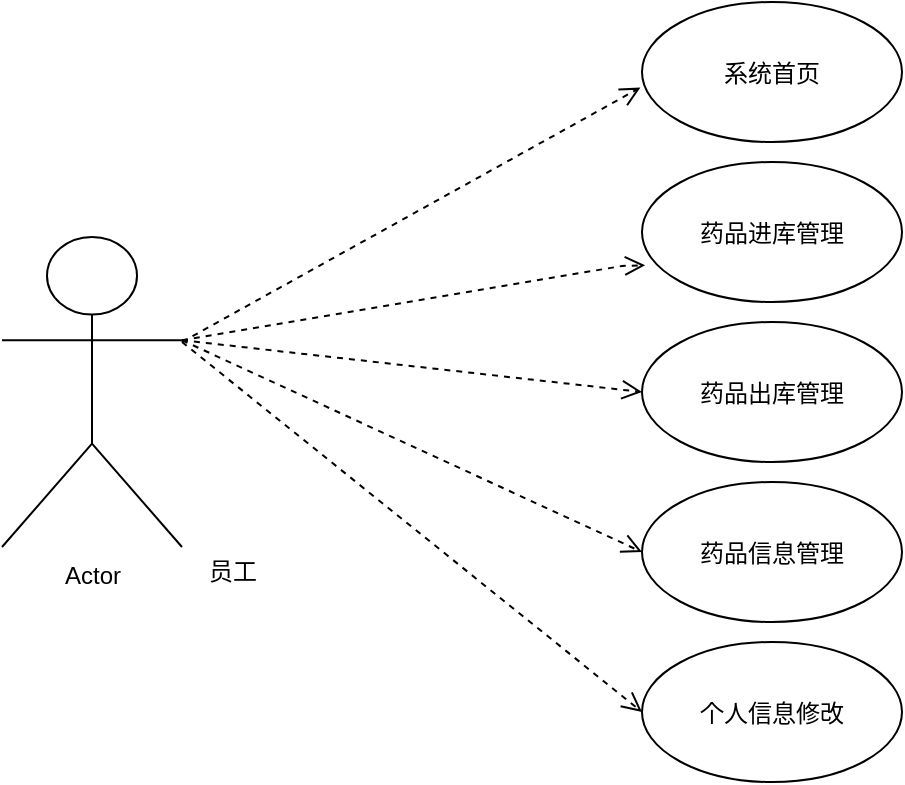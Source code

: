 <mxfile version="24.4.14" type="github">
  <diagram name="第 1 页" id="PrILdzgITEaFjyn_vafs">
    <mxGraphModel dx="1050" dy="534" grid="1" gridSize="10" guides="1" tooltips="1" connect="1" arrows="1" fold="1" page="1" pageScale="1" pageWidth="827" pageHeight="1169" math="0" shadow="0">
      <root>
        <mxCell id="0" />
        <mxCell id="1" parent="0" />
        <mxCell id="iHMlJCngF5IpRR38niNu-1" value="Actor" style="shape=umlActor;verticalLabelPosition=bottom;verticalAlign=top;html=1;fontFamily=Helvetica;" vertex="1" parent="1">
          <mxGeometry x="110" y="137.5" width="90" height="155" as="geometry" />
        </mxCell>
        <mxCell id="iHMlJCngF5IpRR38niNu-5" value="系统首页" style="ellipse;" vertex="1" parent="1">
          <mxGeometry x="430" y="20" width="130" height="70" as="geometry" />
        </mxCell>
        <mxCell id="iHMlJCngF5IpRR38niNu-6" value="" style="endArrow=open;startArrow=none;endFill=0;startFill=0;endSize=8;html=1;verticalAlign=bottom;dashed=1;labelBackgroundColor=none;rounded=0;entryX=-0.006;entryY=0.611;entryDx=0;entryDy=0;entryPerimeter=0;" edge="1" parent="1" target="iHMlJCngF5IpRR38niNu-5">
          <mxGeometry y="30" width="160" relative="1" as="geometry">
            <mxPoint x="200" y="190" as="sourcePoint" />
            <mxPoint x="449.571" y="90.002" as="targetPoint" />
            <mxPoint as="offset" />
          </mxGeometry>
        </mxCell>
        <mxCell id="iHMlJCngF5IpRR38niNu-10" value="员工" style="text;html=1;align=center;verticalAlign=middle;resizable=0;points=[];autosize=1;strokeColor=none;fillColor=none;" vertex="1" parent="1">
          <mxGeometry x="200" y="290" width="50" height="30" as="geometry" />
        </mxCell>
        <mxCell id="iHMlJCngF5IpRR38niNu-14" value="药品进库管理" style="ellipse;" vertex="1" parent="1">
          <mxGeometry x="430" y="100" width="130" height="70" as="geometry" />
        </mxCell>
        <mxCell id="iHMlJCngF5IpRR38niNu-15" value="药品出库管理" style="ellipse;" vertex="1" parent="1">
          <mxGeometry x="430" y="180" width="130" height="70" as="geometry" />
        </mxCell>
        <mxCell id="iHMlJCngF5IpRR38niNu-16" value="药品信息管理" style="ellipse;" vertex="1" parent="1">
          <mxGeometry x="430" y="260" width="130" height="70" as="geometry" />
        </mxCell>
        <mxCell id="iHMlJCngF5IpRR38niNu-17" value="个人信息修改" style="ellipse;" vertex="1" parent="1">
          <mxGeometry x="430" y="340" width="130" height="70" as="geometry" />
        </mxCell>
        <mxCell id="iHMlJCngF5IpRR38niNu-18" value="" style="endArrow=open;startArrow=none;endFill=0;startFill=0;endSize=8;html=1;verticalAlign=bottom;dashed=1;labelBackgroundColor=none;rounded=0;exitX=1;exitY=0.333;exitDx=0;exitDy=0;exitPerimeter=0;entryX=0.012;entryY=0.737;entryDx=0;entryDy=0;entryPerimeter=0;" edge="1" parent="1" source="iHMlJCngF5IpRR38niNu-1" target="iHMlJCngF5IpRR38niNu-14">
          <mxGeometry y="30" width="160" relative="1" as="geometry">
            <mxPoint x="280" y="230" as="sourcePoint" />
            <mxPoint x="420" y="170" as="targetPoint" />
            <mxPoint as="offset" />
            <Array as="points">
              <mxPoint x="420" y="152" />
            </Array>
          </mxGeometry>
        </mxCell>
        <mxCell id="iHMlJCngF5IpRR38niNu-19" value="" style="endArrow=open;startArrow=none;endFill=0;startFill=0;endSize=8;html=1;verticalAlign=bottom;dashed=1;labelBackgroundColor=none;rounded=0;entryX=0;entryY=0.5;entryDx=0;entryDy=0;exitX=1;exitY=0.333;exitDx=0;exitDy=0;exitPerimeter=0;" edge="1" parent="1" source="iHMlJCngF5IpRR38niNu-1" target="iHMlJCngF5IpRR38niNu-15">
          <mxGeometry y="30" width="160" relative="1" as="geometry">
            <mxPoint x="240" y="160" as="sourcePoint" />
            <mxPoint x="442" y="162" as="targetPoint" />
            <mxPoint as="offset" />
          </mxGeometry>
        </mxCell>
        <mxCell id="iHMlJCngF5IpRR38niNu-20" value="" style="endArrow=open;startArrow=none;endFill=0;startFill=0;endSize=8;html=1;verticalAlign=bottom;dashed=1;labelBackgroundColor=none;rounded=0;entryX=0;entryY=0.5;entryDx=0;entryDy=0;exitX=1;exitY=0.333;exitDx=0;exitDy=0;exitPerimeter=0;" edge="1" parent="1" source="iHMlJCngF5IpRR38niNu-1" target="iHMlJCngF5IpRR38niNu-16">
          <mxGeometry y="30" width="160" relative="1" as="geometry">
            <mxPoint x="260" y="210" as="sourcePoint" />
            <mxPoint x="440" y="225" as="targetPoint" />
            <mxPoint as="offset" />
          </mxGeometry>
        </mxCell>
        <mxCell id="iHMlJCngF5IpRR38niNu-21" value="" style="endArrow=open;startArrow=none;endFill=0;startFill=0;endSize=8;html=1;verticalAlign=bottom;dashed=1;labelBackgroundColor=none;rounded=0;entryX=0;entryY=0.5;entryDx=0;entryDy=0;" edge="1" parent="1" target="iHMlJCngF5IpRR38niNu-17">
          <mxGeometry y="30" width="160" relative="1" as="geometry">
            <mxPoint x="200" y="190" as="sourcePoint" />
            <mxPoint x="414" y="320" as="targetPoint" />
            <mxPoint as="offset" />
          </mxGeometry>
        </mxCell>
      </root>
    </mxGraphModel>
  </diagram>
</mxfile>
